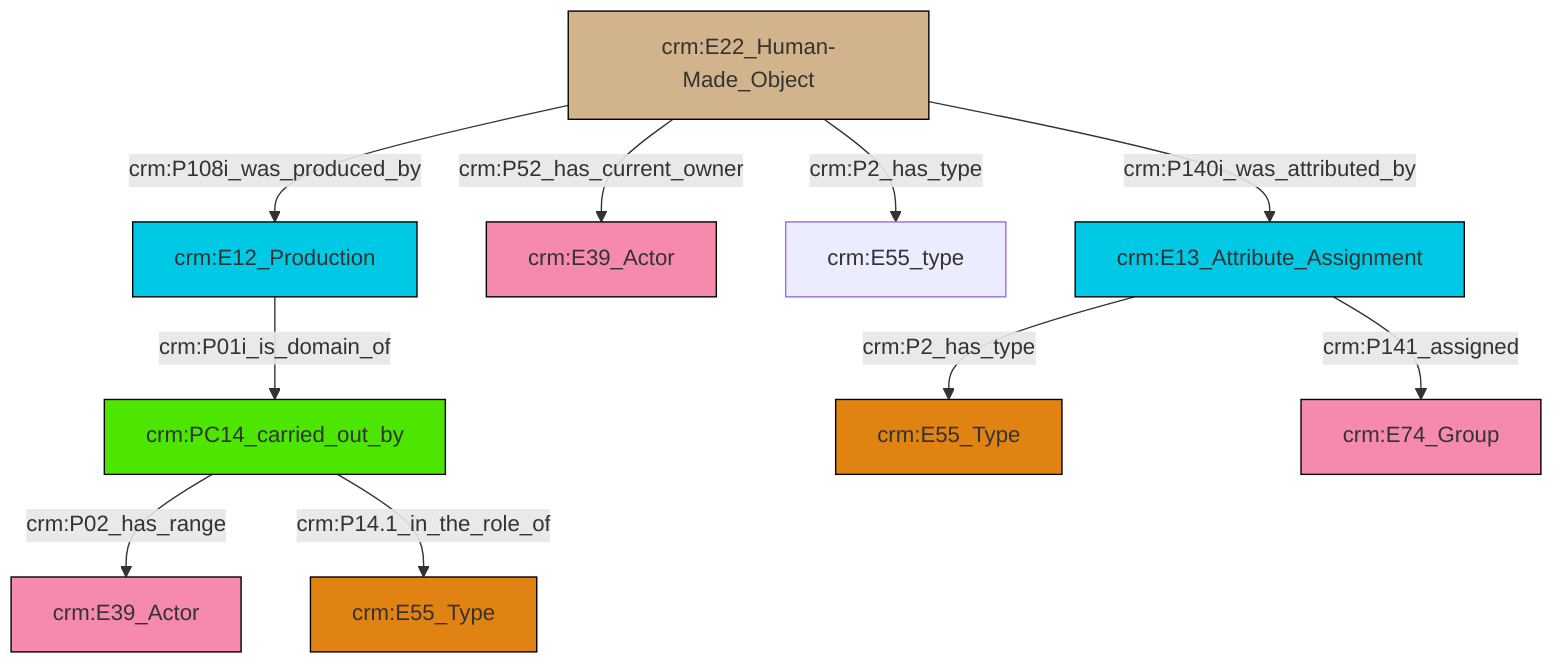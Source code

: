 graph TD
classDef Literal fill:#f2f2f2,stroke:#000000;
classDef CRM_Entity fill:#FFFFFF,stroke:#000000;
classDef Temporal_Entity fill:#00C9E6, stroke:#000000;
classDef Type fill:#E18312, stroke:#000000;
classDef Time-Span fill:#2C9C91, stroke:#000000;
classDef Appellation fill:#FFEB7F, stroke:#000000;
classDef Place fill:#008836, stroke:#000000;
classDef Persistent_Item fill:#B266B2, stroke:#000000;
classDef Conceptual_Object fill:#FFD700, stroke:#000000;
classDef Physical_Thing fill:#D2B48C, stroke:#000000;
classDef Actor fill:#f58aad, stroke:#000000;
classDef PC_Classes fill:#4ce600, stroke:#000000;
classDef Multi fill:#cccccc,stroke:#000000;

0["crm:E12_Production"]:::Temporal_Entity -->|crm:P01i_is_domain_of| 1["crm:PC14_carried_out_by"]:::PC_Classes
3["crm:E22_Human-Made_Object"]:::Physical_Thing -->|crm:P108i_was_produced_by| 0["crm:E12_Production"]:::Temporal_Entity
1["crm:PC14_carried_out_by"]:::PC_Classes -->|crm:P02_has_range| 4["crm:E39_Actor"]:::Actor
3["crm:E22_Human-Made_Object"]:::Physical_Thing -->|crm:P2_has_type| 7["crm:E55_type"]:::Default
10["crm:E13_Attribute_Assignment"]:::Temporal_Entity -->|crm:P2_has_type| 8["crm:E55_Type"]:::Type
3["crm:E22_Human-Made_Object"]:::Physical_Thing -->|crm:P140i_was_attributed_by| 10["crm:E13_Attribute_Assignment"]:::Temporal_Entity
1["crm:PC14_carried_out_by"]:::PC_Classes -->|crm:P14.1_in_the_role_of| 12["crm:E55_Type"]:::Type
3["crm:E22_Human-Made_Object"]:::Physical_Thing -->|crm:P52_has_current_owner| 5["crm:E39_Actor"]:::Actor
10["crm:E13_Attribute_Assignment"]:::Temporal_Entity -->|crm:P141_assigned| 17["crm:E74_Group"]:::Actor